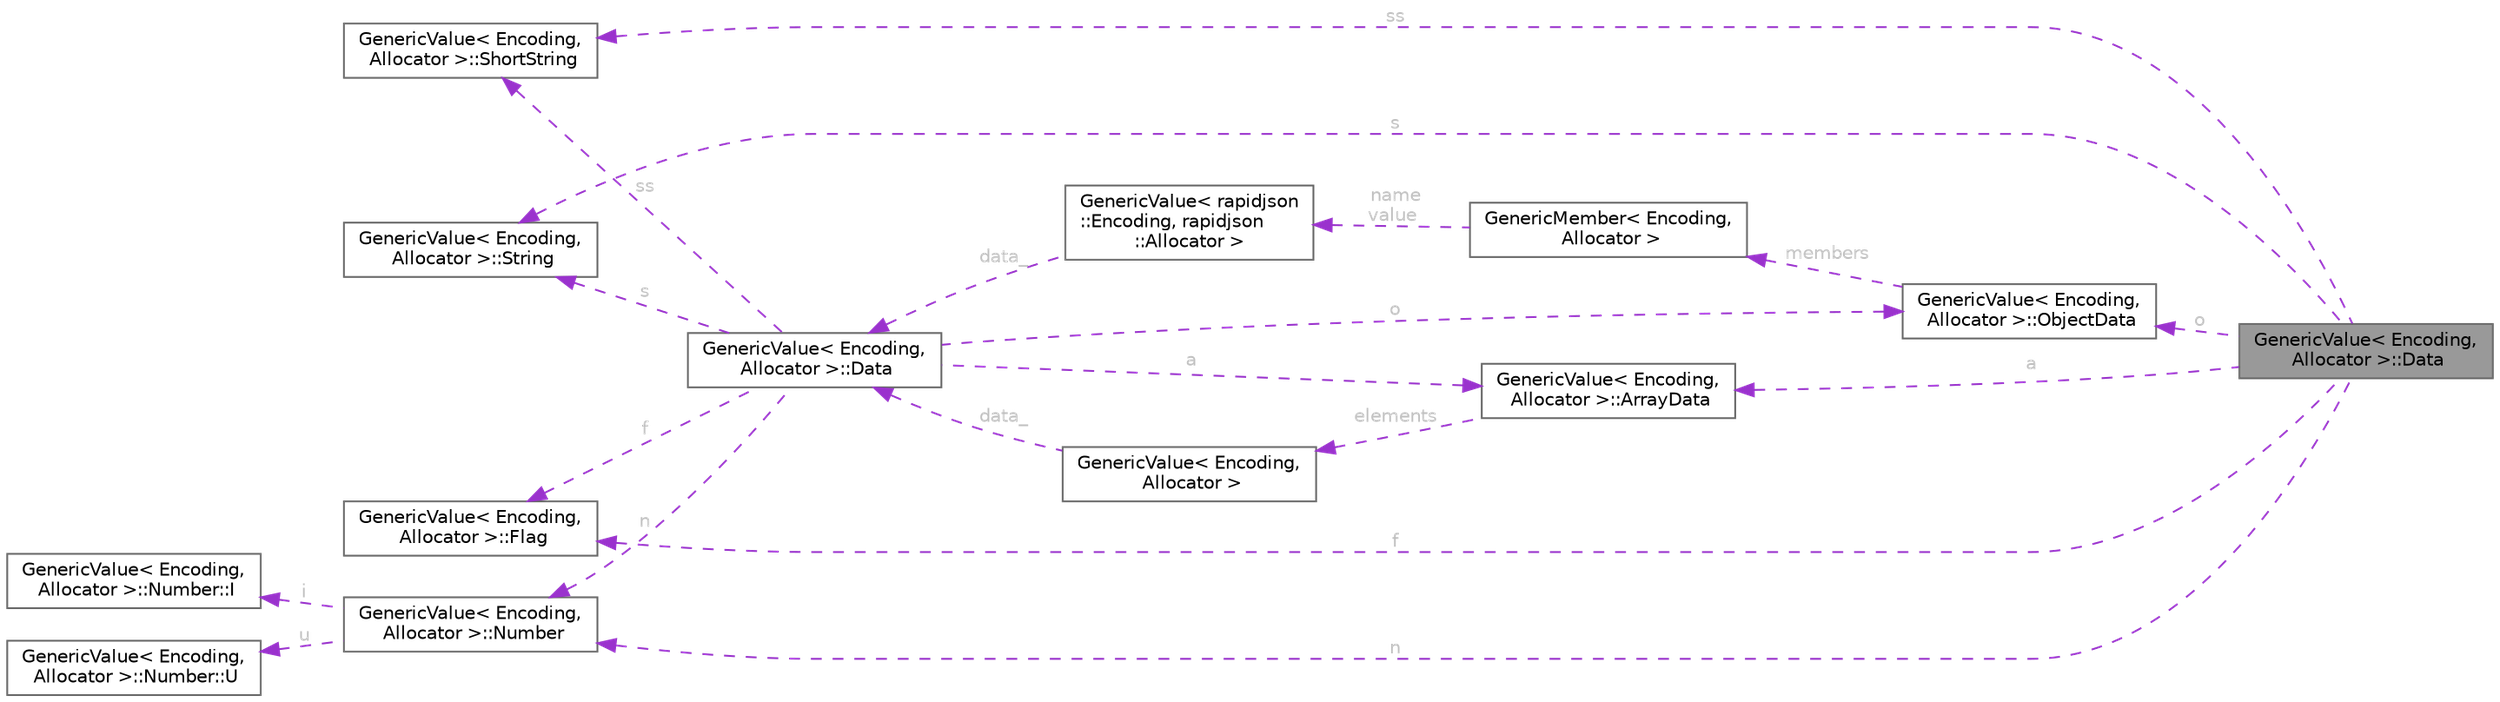 digraph "GenericValue&lt; Encoding, Allocator &gt;::Data"
{
 // LATEX_PDF_SIZE
  bgcolor="transparent";
  edge [fontname=Helvetica,fontsize=10,labelfontname=Helvetica,labelfontsize=10];
  node [fontname=Helvetica,fontsize=10,shape=box,height=0.2,width=0.4];
  rankdir="LR";
  Node1 [id="Node000001",label="GenericValue\< Encoding,\l Allocator \>::Data",height=0.2,width=0.4,color="gray40", fillcolor="grey60", style="filled", fontcolor="black",tooltip=" "];
  Node2 -> Node1 [id="edge1_Node000001_Node000002",dir="back",color="darkorchid3",style="dashed",tooltip=" ",label=" s",fontcolor="grey" ];
  Node2 [id="Node000002",label="GenericValue\< Encoding,\l Allocator \>::String",height=0.2,width=0.4,color="gray40", fillcolor="white", style="filled",URL="$struct_generic_value_1_1_string.html",tooltip=" "];
  Node3 -> Node1 [id="edge2_Node000001_Node000003",dir="back",color="darkorchid3",style="dashed",tooltip=" ",label=" ss",fontcolor="grey" ];
  Node3 [id="Node000003",label="GenericValue\< Encoding,\l Allocator \>::ShortString",height=0.2,width=0.4,color="gray40", fillcolor="white", style="filled",URL="$struct_generic_value_1_1_short_string.html",tooltip=" "];
  Node4 -> Node1 [id="edge3_Node000001_Node000004",dir="back",color="darkorchid3",style="dashed",tooltip=" ",label=" n",fontcolor="grey" ];
  Node4 [id="Node000004",label="GenericValue\< Encoding,\l Allocator \>::Number",height=0.2,width=0.4,color="gray40", fillcolor="white", style="filled",URL="$union_generic_value_1_1_number.html",tooltip=" "];
  Node5 -> Node4 [id="edge4_Node000004_Node000005",dir="back",color="darkorchid3",style="dashed",tooltip=" ",label=" i",fontcolor="grey" ];
  Node5 [id="Node000005",label="GenericValue\< Encoding,\l Allocator \>::Number::I",height=0.2,width=0.4,color="gray40", fillcolor="white", style="filled",URL="$struct_generic_value_1_1_number_1_1_i.html",tooltip=" "];
  Node6 -> Node4 [id="edge5_Node000004_Node000006",dir="back",color="darkorchid3",style="dashed",tooltip=" ",label=" u",fontcolor="grey" ];
  Node6 [id="Node000006",label="GenericValue\< Encoding,\l Allocator \>::Number::U",height=0.2,width=0.4,color="gray40", fillcolor="white", style="filled",URL="$struct_generic_value_1_1_number_1_1_u.html",tooltip=" "];
  Node7 -> Node1 [id="edge6_Node000001_Node000007",dir="back",color="darkorchid3",style="dashed",tooltip=" ",label=" o",fontcolor="grey" ];
  Node7 [id="Node000007",label="GenericValue\< Encoding,\l Allocator \>::ObjectData",height=0.2,width=0.4,color="gray40", fillcolor="white", style="filled",URL="$struct_generic_value_1_1_object_data.html",tooltip=" "];
  Node8 -> Node7 [id="edge7_Node000007_Node000008",dir="back",color="darkorchid3",style="dashed",tooltip=" ",label=" members",fontcolor="grey" ];
  Node8 [id="Node000008",label="GenericMember\< Encoding,\l Allocator \>",height=0.2,width=0.4,color="gray40", fillcolor="white", style="filled",URL="$struct_generic_member.html",tooltip="Name-value pair in a JSON object value."];
  Node9 -> Node8 [id="edge8_Node000008_Node000009",dir="back",color="darkorchid3",style="dashed",tooltip=" ",label=" name\nvalue",fontcolor="grey" ];
  Node9 [id="Node000009",label="GenericValue\< rapidjson\l::Encoding, rapidjson\l::Allocator \>",height=0.2,width=0.4,color="gray40", fillcolor="white", style="filled",URL="$class_generic_value.html",tooltip=" "];
  Node10 -> Node9 [id="edge9_Node000009_Node000010",dir="back",color="darkorchid3",style="dashed",tooltip=" ",label=" data_",fontcolor="grey" ];
  Node10 [id="Node000010",label="GenericValue\< Encoding,\l Allocator \>::Data",height=0.2,width=0.4,color="gray40", fillcolor="white", style="filled",URL="$union_generic_value_1_1_data.html",tooltip=" "];
  Node2 -> Node10 [id="edge10_Node000010_Node000002",dir="back",color="darkorchid3",style="dashed",tooltip=" ",label=" s",fontcolor="grey" ];
  Node3 -> Node10 [id="edge11_Node000010_Node000003",dir="back",color="darkorchid3",style="dashed",tooltip=" ",label=" ss",fontcolor="grey" ];
  Node4 -> Node10 [id="edge12_Node000010_Node000004",dir="back",color="darkorchid3",style="dashed",tooltip=" ",label=" n",fontcolor="grey" ];
  Node7 -> Node10 [id="edge13_Node000010_Node000007",dir="back",color="darkorchid3",style="dashed",tooltip=" ",label=" o",fontcolor="grey" ];
  Node11 -> Node10 [id="edge14_Node000010_Node000011",dir="back",color="darkorchid3",style="dashed",tooltip=" ",label=" a",fontcolor="grey" ];
  Node11 [id="Node000011",label="GenericValue\< Encoding,\l Allocator \>::ArrayData",height=0.2,width=0.4,color="gray40", fillcolor="white", style="filled",URL="$struct_generic_value_1_1_array_data.html",tooltip=" "];
  Node12 -> Node11 [id="edge15_Node000011_Node000012",dir="back",color="darkorchid3",style="dashed",tooltip=" ",label=" elements",fontcolor="grey" ];
  Node12 [id="Node000012",label="GenericValue\< Encoding,\l Allocator \>",height=0.2,width=0.4,color="gray40", fillcolor="white", style="filled",URL="$class_generic_value.html",tooltip="Represents a JSON value. Use Value for UTF8 encoding and default allocator."];
  Node10 -> Node12 [id="edge16_Node000012_Node000010",dir="back",color="darkorchid3",style="dashed",tooltip=" ",label=" data_",fontcolor="grey" ];
  Node13 -> Node10 [id="edge17_Node000010_Node000013",dir="back",color="darkorchid3",style="dashed",tooltip=" ",label=" f",fontcolor="grey" ];
  Node13 [id="Node000013",label="GenericValue\< Encoding,\l Allocator \>::Flag",height=0.2,width=0.4,color="gray40", fillcolor="white", style="filled",URL="$struct_generic_value_1_1_flag.html",tooltip=" "];
  Node11 -> Node1 [id="edge18_Node000001_Node000011",dir="back",color="darkorchid3",style="dashed",tooltip=" ",label=" a",fontcolor="grey" ];
  Node13 -> Node1 [id="edge19_Node000001_Node000013",dir="back",color="darkorchid3",style="dashed",tooltip=" ",label=" f",fontcolor="grey" ];
}
